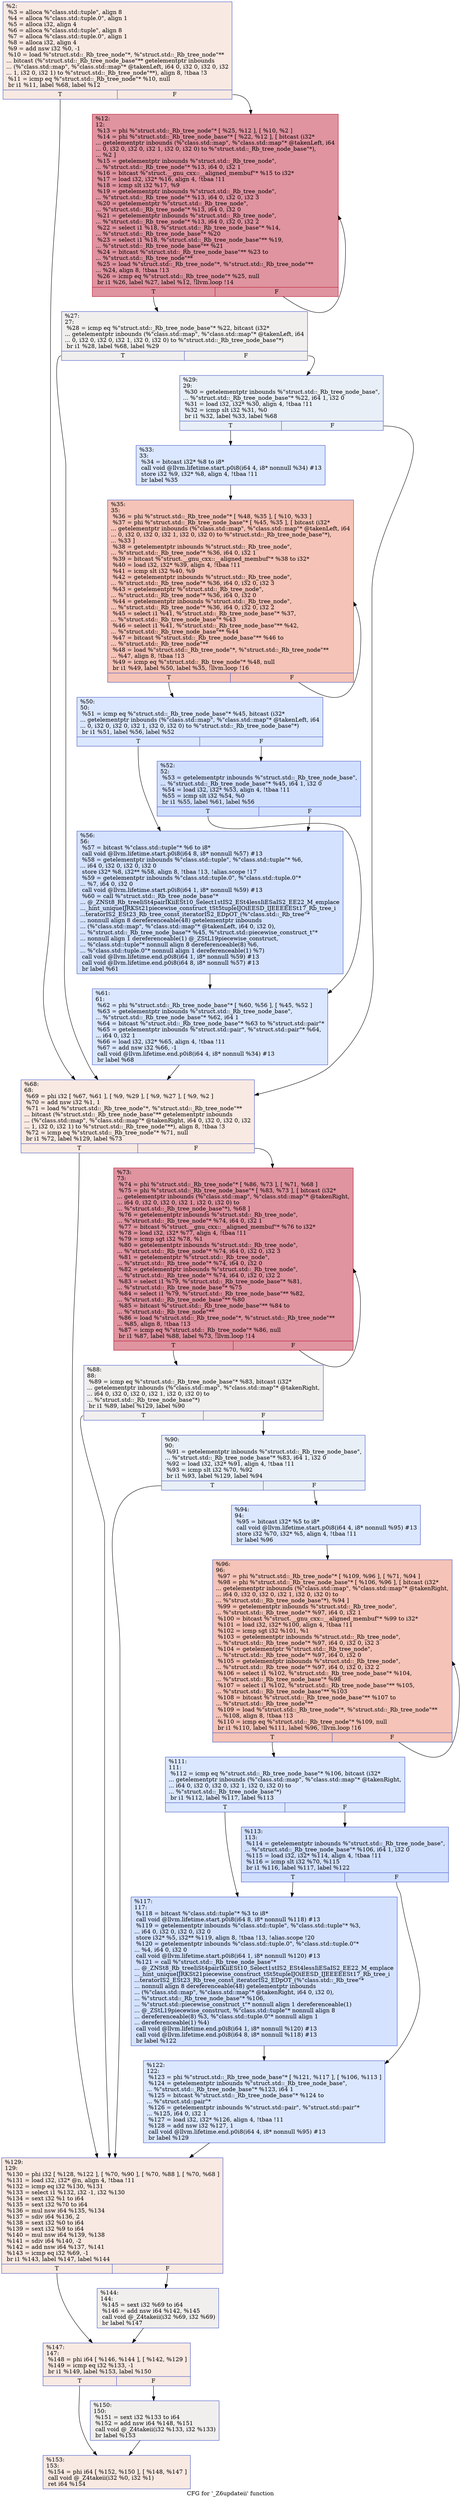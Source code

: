 digraph "CFG for '_Z6updateii' function" {
	label="CFG for '_Z6updateii' function";

	Node0x55b4960f12e0 [shape=record,color="#3d50c3ff", style=filled, fillcolor="#efcebd70",label="{%2:\l  %3 = alloca %\"class.std::tuple\", align 8\l  %4 = alloca %\"class.std::tuple.0\", align 1\l  %5 = alloca i32, align 4\l  %6 = alloca %\"class.std::tuple\", align 8\l  %7 = alloca %\"class.std::tuple.0\", align 1\l  %8 = alloca i32, align 4\l  %9 = add nsw i32 %0, -1\l  %10 = load %\"struct.std::_Rb_tree_node\"*, %\"struct.std::_Rb_tree_node\"**\l... bitcast (%\"struct.std::_Rb_tree_node_base\"** getelementptr inbounds\l... (%\"class.std::map\", %\"class.std::map\"* @takenLeft, i64 0, i32 0, i32 0, i32\l... 1, i32 0, i32 1) to %\"struct.std::_Rb_tree_node\"**), align 8, !tbaa !3\l  %11 = icmp eq %\"struct.std::_Rb_tree_node\"* %10, null\l  br i1 %11, label %68, label %12\l|{<s0>T|<s1>F}}"];
	Node0x55b4960f12e0:s0 -> Node0x55b4960f1440;
	Node0x55b4960f12e0:s1 -> Node0x55b4960f1870;
	Node0x55b4960f1870 [shape=record,color="#b70d28ff", style=filled, fillcolor="#b70d2870",label="{%12:\l12:                                               \l  %13 = phi %\"struct.std::_Rb_tree_node\"* [ %25, %12 ], [ %10, %2 ]\l  %14 = phi %\"struct.std::_Rb_tree_node_base\"* [ %22, %12 ], [ bitcast (i32*\l... getelementptr inbounds (%\"class.std::map\", %\"class.std::map\"* @takenLeft, i64\l... 0, i32 0, i32 0, i32 1, i32 0, i32 0) to %\"struct.std::_Rb_tree_node_base\"*),\l... %2 ]\l  %15 = getelementptr inbounds %\"struct.std::_Rb_tree_node\",\l... %\"struct.std::_Rb_tree_node\"* %13, i64 0, i32 1\l  %16 = bitcast %\"struct.__gnu_cxx::__aligned_membuf\"* %15 to i32*\l  %17 = load i32, i32* %16, align 4, !tbaa !11\l  %18 = icmp slt i32 %17, %9\l  %19 = getelementptr inbounds %\"struct.std::_Rb_tree_node\",\l... %\"struct.std::_Rb_tree_node\"* %13, i64 0, i32 0, i32 3\l  %20 = getelementptr %\"struct.std::_Rb_tree_node\",\l... %\"struct.std::_Rb_tree_node\"* %13, i64 0, i32 0\l  %21 = getelementptr inbounds %\"struct.std::_Rb_tree_node\",\l... %\"struct.std::_Rb_tree_node\"* %13, i64 0, i32 0, i32 2\l  %22 = select i1 %18, %\"struct.std::_Rb_tree_node_base\"* %14,\l... %\"struct.std::_Rb_tree_node_base\"* %20\l  %23 = select i1 %18, %\"struct.std::_Rb_tree_node_base\"** %19,\l... %\"struct.std::_Rb_tree_node_base\"** %21\l  %24 = bitcast %\"struct.std::_Rb_tree_node_base\"** %23 to\l... %\"struct.std::_Rb_tree_node\"**\l  %25 = load %\"struct.std::_Rb_tree_node\"*, %\"struct.std::_Rb_tree_node\"**\l... %24, align 8, !tbaa !13\l  %26 = icmp eq %\"struct.std::_Rb_tree_node\"* %25, null\l  br i1 %26, label %27, label %12, !llvm.loop !14\l|{<s0>T|<s1>F}}"];
	Node0x55b4960f1870:s0 -> Node0x55b4960f78a0;
	Node0x55b4960f1870:s1 -> Node0x55b4960f1870;
	Node0x55b4960f78a0 [shape=record,color="#3d50c3ff", style=filled, fillcolor="#e0dbd870",label="{%27:\l27:                                               \l  %28 = icmp eq %\"struct.std::_Rb_tree_node_base\"* %22, bitcast (i32*\l... getelementptr inbounds (%\"class.std::map\", %\"class.std::map\"* @takenLeft, i64\l... 0, i32 0, i32 0, i32 1, i32 0, i32 0) to %\"struct.std::_Rb_tree_node_base\"*)\l  br i1 %28, label %68, label %29\l|{<s0>T|<s1>F}}"];
	Node0x55b4960f78a0:s0 -> Node0x55b4960f1440;
	Node0x55b4960f78a0:s1 -> Node0x55b4960f7a30;
	Node0x55b4960f7a30 [shape=record,color="#3d50c3ff", style=filled, fillcolor="#cedaeb70",label="{%29:\l29:                                               \l  %30 = getelementptr inbounds %\"struct.std::_Rb_tree_node_base\",\l... %\"struct.std::_Rb_tree_node_base\"* %22, i64 1, i32 0\l  %31 = load i32, i32* %30, align 4, !tbaa !11\l  %32 = icmp slt i32 %31, %0\l  br i1 %32, label %33, label %68\l|{<s0>T|<s1>F}}"];
	Node0x55b4960f7a30:s0 -> Node0x55b4960f7cf0;
	Node0x55b4960f7a30:s1 -> Node0x55b4960f1440;
	Node0x55b4960f7cf0 [shape=record,color="#3d50c3ff", style=filled, fillcolor="#aec9fc70",label="{%33:\l33:                                               \l  %34 = bitcast i32* %8 to i8*\l  call void @llvm.lifetime.start.p0i8(i64 4, i8* nonnull %34) #13\l  store i32 %9, i32* %8, align 4, !tbaa !11\l  br label %35\l}"];
	Node0x55b4960f7cf0 -> Node0x55b4960f8020;
	Node0x55b4960f8020 [shape=record,color="#3d50c3ff", style=filled, fillcolor="#e8765c70",label="{%35:\l35:                                               \l  %36 = phi %\"struct.std::_Rb_tree_node\"* [ %48, %35 ], [ %10, %33 ]\l  %37 = phi %\"struct.std::_Rb_tree_node_base\"* [ %45, %35 ], [ bitcast (i32*\l... getelementptr inbounds (%\"class.std::map\", %\"class.std::map\"* @takenLeft, i64\l... 0, i32 0, i32 0, i32 1, i32 0, i32 0) to %\"struct.std::_Rb_tree_node_base\"*),\l... %33 ]\l  %38 = getelementptr inbounds %\"struct.std::_Rb_tree_node\",\l... %\"struct.std::_Rb_tree_node\"* %36, i64 0, i32 1\l  %39 = bitcast %\"struct.__gnu_cxx::__aligned_membuf\"* %38 to i32*\l  %40 = load i32, i32* %39, align 4, !tbaa !11\l  %41 = icmp slt i32 %40, %9\l  %42 = getelementptr inbounds %\"struct.std::_Rb_tree_node\",\l... %\"struct.std::_Rb_tree_node\"* %36, i64 0, i32 0, i32 3\l  %43 = getelementptr %\"struct.std::_Rb_tree_node\",\l... %\"struct.std::_Rb_tree_node\"* %36, i64 0, i32 0\l  %44 = getelementptr inbounds %\"struct.std::_Rb_tree_node\",\l... %\"struct.std::_Rb_tree_node\"* %36, i64 0, i32 0, i32 2\l  %45 = select i1 %41, %\"struct.std::_Rb_tree_node_base\"* %37,\l... %\"struct.std::_Rb_tree_node_base\"* %43\l  %46 = select i1 %41, %\"struct.std::_Rb_tree_node_base\"** %42,\l... %\"struct.std::_Rb_tree_node_base\"** %44\l  %47 = bitcast %\"struct.std::_Rb_tree_node_base\"** %46 to\l... %\"struct.std::_Rb_tree_node\"**\l  %48 = load %\"struct.std::_Rb_tree_node\"*, %\"struct.std::_Rb_tree_node\"**\l... %47, align 8, !tbaa !13\l  %49 = icmp eq %\"struct.std::_Rb_tree_node\"* %48, null\l  br i1 %49, label %50, label %35, !llvm.loop !16\l|{<s0>T|<s1>F}}"];
	Node0x55b4960f8020:s0 -> Node0x55b4960f89c0;
	Node0x55b4960f8020:s1 -> Node0x55b4960f8020;
	Node0x55b4960f89c0 [shape=record,color="#3d50c3ff", style=filled, fillcolor="#aec9fc70",label="{%50:\l50:                                               \l  %51 = icmp eq %\"struct.std::_Rb_tree_node_base\"* %45, bitcast (i32*\l... getelementptr inbounds (%\"class.std::map\", %\"class.std::map\"* @takenLeft, i64\l... 0, i32 0, i32 0, i32 1, i32 0, i32 0) to %\"struct.std::_Rb_tree_node_base\"*)\l  br i1 %51, label %56, label %52\l|{<s0>T|<s1>F}}"];
	Node0x55b4960f89c0:s0 -> Node0x55b4960f8b50;
	Node0x55b4960f89c0:s1 -> Node0x55b4960f8ba0;
	Node0x55b4960f8ba0 [shape=record,color="#3d50c3ff", style=filled, fillcolor="#96b7ff70",label="{%52:\l52:                                               \l  %53 = getelementptr inbounds %\"struct.std::_Rb_tree_node_base\",\l... %\"struct.std::_Rb_tree_node_base\"* %45, i64 1, i32 0\l  %54 = load i32, i32* %53, align 4, !tbaa !11\l  %55 = icmp slt i32 %54, %0\l  br i1 %55, label %61, label %56\l|{<s0>T|<s1>F}}"];
	Node0x55b4960f8ba0:s0 -> Node0x55b4960f8e60;
	Node0x55b4960f8ba0:s1 -> Node0x55b4960f8b50;
	Node0x55b4960f8b50 [shape=record,color="#3d50c3ff", style=filled, fillcolor="#9ebeff70",label="{%56:\l56:                                               \l  %57 = bitcast %\"class.std::tuple\"* %6 to i8*\l  call void @llvm.lifetime.start.p0i8(i64 8, i8* nonnull %57) #13\l  %58 = getelementptr inbounds %\"class.std::tuple\", %\"class.std::tuple\"* %6,\l... i64 0, i32 0, i32 0, i32 0\l  store i32* %8, i32** %58, align 8, !tbaa !13, !alias.scope !17\l  %59 = getelementptr inbounds %\"class.std::tuple.0\", %\"class.std::tuple.0\"*\l... %7, i64 0, i32 0\l  call void @llvm.lifetime.start.p0i8(i64 1, i8* nonnull %59) #13\l  %60 = call %\"struct.std::_Rb_tree_node_base\"*\l... @_ZNSt8_Rb_treeIiSt4pairIKiiESt10_Select1stIS2_ESt4lessIiESaIS2_EE22_M_emplace\l..._hint_uniqueIJRKSt21piecewise_construct_tSt5tupleIJOiEESD_IJEEEEESt17_Rb_tree_i\l...teratorIS2_ESt23_Rb_tree_const_iteratorIS2_EDpOT_(%\"class.std::_Rb_tree\"*\l... nonnull align 8 dereferenceable(48) getelementptr inbounds\l... (%\"class.std::map\", %\"class.std::map\"* @takenLeft, i64 0, i32 0),\l... %\"struct.std::_Rb_tree_node_base\"* %45, %\"struct.std::piecewise_construct_t\"*\l... nonnull align 1 dereferenceable(1) @_ZStL19piecewise_construct,\l... %\"class.std::tuple\"* nonnull align 8 dereferenceable(8) %6,\l... %\"class.std::tuple.0\"* nonnull align 1 dereferenceable(1) %7)\l  call void @llvm.lifetime.end.p0i8(i64 1, i8* nonnull %59) #13\l  call void @llvm.lifetime.end.p0i8(i64 8, i8* nonnull %57) #13\l  br label %61\l}"];
	Node0x55b4960f8b50 -> Node0x55b4960f8e60;
	Node0x55b4960f8e60 [shape=record,color="#3d50c3ff", style=filled, fillcolor="#aec9fc70",label="{%61:\l61:                                               \l  %62 = phi %\"struct.std::_Rb_tree_node_base\"* [ %60, %56 ], [ %45, %52 ]\l  %63 = getelementptr inbounds %\"struct.std::_Rb_tree_node_base\",\l... %\"struct.std::_Rb_tree_node_base\"* %62, i64 1\l  %64 = bitcast %\"struct.std::_Rb_tree_node_base\"* %63 to %\"struct.std::pair\"*\l  %65 = getelementptr inbounds %\"struct.std::pair\", %\"struct.std::pair\"* %64,\l... i64 0, i32 1\l  %66 = load i32, i32* %65, align 4, !tbaa !11\l  %67 = add nsw i32 %66, -1\l  call void @llvm.lifetime.end.p0i8(i64 4, i8* nonnull %34) #13\l  br label %68\l}"];
	Node0x55b4960f8e60 -> Node0x55b4960f1440;
	Node0x55b4960f1440 [shape=record,color="#3d50c3ff", style=filled, fillcolor="#efcebd70",label="{%68:\l68:                                               \l  %69 = phi i32 [ %67, %61 ], [ %9, %29 ], [ %9, %27 ], [ %9, %2 ]\l  %70 = add nsw i32 %1, 1\l  %71 = load %\"struct.std::_Rb_tree_node\"*, %\"struct.std::_Rb_tree_node\"**\l... bitcast (%\"struct.std::_Rb_tree_node_base\"** getelementptr inbounds\l... (%\"class.std::map\", %\"class.std::map\"* @takenRight, i64 0, i32 0, i32 0, i32\l... 1, i32 0, i32 1) to %\"struct.std::_Rb_tree_node\"**), align 8, !tbaa !3\l  %72 = icmp eq %\"struct.std::_Rb_tree_node\"* %71, null\l  br i1 %72, label %129, label %73\l|{<s0>T|<s1>F}}"];
	Node0x55b4960f1440:s0 -> Node0x55b4960e1890;
	Node0x55b4960f1440:s1 -> Node0x55b4960e18e0;
	Node0x55b4960e18e0 [shape=record,color="#b70d28ff", style=filled, fillcolor="#b70d2870",label="{%73:\l73:                                               \l  %74 = phi %\"struct.std::_Rb_tree_node\"* [ %86, %73 ], [ %71, %68 ]\l  %75 = phi %\"struct.std::_Rb_tree_node_base\"* [ %83, %73 ], [ bitcast (i32*\l... getelementptr inbounds (%\"class.std::map\", %\"class.std::map\"* @takenRight,\l... i64 0, i32 0, i32 0, i32 1, i32 0, i32 0) to\l... %\"struct.std::_Rb_tree_node_base\"*), %68 ]\l  %76 = getelementptr inbounds %\"struct.std::_Rb_tree_node\",\l... %\"struct.std::_Rb_tree_node\"* %74, i64 0, i32 1\l  %77 = bitcast %\"struct.__gnu_cxx::__aligned_membuf\"* %76 to i32*\l  %78 = load i32, i32* %77, align 4, !tbaa !11\l  %79 = icmp sgt i32 %78, %1\l  %80 = getelementptr inbounds %\"struct.std::_Rb_tree_node\",\l... %\"struct.std::_Rb_tree_node\"* %74, i64 0, i32 0, i32 3\l  %81 = getelementptr %\"struct.std::_Rb_tree_node\",\l... %\"struct.std::_Rb_tree_node\"* %74, i64 0, i32 0\l  %82 = getelementptr inbounds %\"struct.std::_Rb_tree_node\",\l... %\"struct.std::_Rb_tree_node\"* %74, i64 0, i32 0, i32 2\l  %83 = select i1 %79, %\"struct.std::_Rb_tree_node_base\"* %81,\l... %\"struct.std::_Rb_tree_node_base\"* %75\l  %84 = select i1 %79, %\"struct.std::_Rb_tree_node_base\"** %82,\l... %\"struct.std::_Rb_tree_node_base\"** %80\l  %85 = bitcast %\"struct.std::_Rb_tree_node_base\"** %84 to\l... %\"struct.std::_Rb_tree_node\"**\l  %86 = load %\"struct.std::_Rb_tree_node\"*, %\"struct.std::_Rb_tree_node\"**\l... %85, align 8, !tbaa !13\l  %87 = icmp eq %\"struct.std::_Rb_tree_node\"* %86, null\l  br i1 %87, label %88, label %73, !llvm.loop !14\l|{<s0>T|<s1>F}}"];
	Node0x55b4960e18e0:s0 -> Node0x55b4960fac00;
	Node0x55b4960e18e0:s1 -> Node0x55b4960e18e0;
	Node0x55b4960fac00 [shape=record,color="#3d50c3ff", style=filled, fillcolor="#e0dbd870",label="{%88:\l88:                                               \l  %89 = icmp eq %\"struct.std::_Rb_tree_node_base\"* %83, bitcast (i32*\l... getelementptr inbounds (%\"class.std::map\", %\"class.std::map\"* @takenRight,\l... i64 0, i32 0, i32 0, i32 1, i32 0, i32 0) to\l... %\"struct.std::_Rb_tree_node_base\"*)\l  br i1 %89, label %129, label %90\l|{<s0>T|<s1>F}}"];
	Node0x55b4960fac00:s0 -> Node0x55b4960e1890;
	Node0x55b4960fac00:s1 -> Node0x55b4960fad90;
	Node0x55b4960fad90 [shape=record,color="#3d50c3ff", style=filled, fillcolor="#cedaeb70",label="{%90:\l90:                                               \l  %91 = getelementptr inbounds %\"struct.std::_Rb_tree_node_base\",\l... %\"struct.std::_Rb_tree_node_base\"* %83, i64 1, i32 0\l  %92 = load i32, i32* %91, align 4, !tbaa !11\l  %93 = icmp slt i32 %70, %92\l  br i1 %93, label %129, label %94\l|{<s0>T|<s1>F}}"];
	Node0x55b4960fad90:s0 -> Node0x55b4960e1890;
	Node0x55b4960fad90:s1 -> Node0x55b4960f9ee0;
	Node0x55b4960f9ee0 [shape=record,color="#3d50c3ff", style=filled, fillcolor="#aec9fc70",label="{%94:\l94:                                               \l  %95 = bitcast i32* %5 to i8*\l  call void @llvm.lifetime.start.p0i8(i64 4, i8* nonnull %95) #13\l  store i32 %70, i32* %5, align 4, !tbaa !11\l  br label %96\l}"];
	Node0x55b4960f9ee0 -> Node0x55b4960fa210;
	Node0x55b4960fa210 [shape=record,color="#3d50c3ff", style=filled, fillcolor="#e8765c70",label="{%96:\l96:                                               \l  %97 = phi %\"struct.std::_Rb_tree_node\"* [ %109, %96 ], [ %71, %94 ]\l  %98 = phi %\"struct.std::_Rb_tree_node_base\"* [ %106, %96 ], [ bitcast (i32*\l... getelementptr inbounds (%\"class.std::map\", %\"class.std::map\"* @takenRight,\l... i64 0, i32 0, i32 0, i32 1, i32 0, i32 0) to\l... %\"struct.std::_Rb_tree_node_base\"*), %94 ]\l  %99 = getelementptr inbounds %\"struct.std::_Rb_tree_node\",\l... %\"struct.std::_Rb_tree_node\"* %97, i64 0, i32 1\l  %100 = bitcast %\"struct.__gnu_cxx::__aligned_membuf\"* %99 to i32*\l  %101 = load i32, i32* %100, align 4, !tbaa !11\l  %102 = icmp sgt i32 %101, %1\l  %103 = getelementptr inbounds %\"struct.std::_Rb_tree_node\",\l... %\"struct.std::_Rb_tree_node\"* %97, i64 0, i32 0, i32 3\l  %104 = getelementptr %\"struct.std::_Rb_tree_node\",\l... %\"struct.std::_Rb_tree_node\"* %97, i64 0, i32 0\l  %105 = getelementptr inbounds %\"struct.std::_Rb_tree_node\",\l... %\"struct.std::_Rb_tree_node\"* %97, i64 0, i32 0, i32 2\l  %106 = select i1 %102, %\"struct.std::_Rb_tree_node_base\"* %104,\l... %\"struct.std::_Rb_tree_node_base\"* %98\l  %107 = select i1 %102, %\"struct.std::_Rb_tree_node_base\"** %105,\l... %\"struct.std::_Rb_tree_node_base\"** %103\l  %108 = bitcast %\"struct.std::_Rb_tree_node_base\"** %107 to\l... %\"struct.std::_Rb_tree_node\"**\l  %109 = load %\"struct.std::_Rb_tree_node\"*, %\"struct.std::_Rb_tree_node\"**\l... %108, align 8, !tbaa !13\l  %110 = icmp eq %\"struct.std::_Rb_tree_node\"* %109, null\l  br i1 %110, label %111, label %96, !llvm.loop !16\l|{<s0>T|<s1>F}}"];
	Node0x55b4960fa210:s0 -> Node0x55b4960fc350;
	Node0x55b4960fa210:s1 -> Node0x55b4960fa210;
	Node0x55b4960fc350 [shape=record,color="#3d50c3ff", style=filled, fillcolor="#aec9fc70",label="{%111:\l111:                                              \l  %112 = icmp eq %\"struct.std::_Rb_tree_node_base\"* %106, bitcast (i32*\l... getelementptr inbounds (%\"class.std::map\", %\"class.std::map\"* @takenRight,\l... i64 0, i32 0, i32 0, i32 1, i32 0, i32 0) to\l... %\"struct.std::_Rb_tree_node_base\"*)\l  br i1 %112, label %117, label %113\l|{<s0>T|<s1>F}}"];
	Node0x55b4960fc350:s0 -> Node0x55b4960fc4e0;
	Node0x55b4960fc350:s1 -> Node0x55b4960fc530;
	Node0x55b4960fc530 [shape=record,color="#3d50c3ff", style=filled, fillcolor="#96b7ff70",label="{%113:\l113:                                              \l  %114 = getelementptr inbounds %\"struct.std::_Rb_tree_node_base\",\l... %\"struct.std::_Rb_tree_node_base\"* %106, i64 1, i32 0\l  %115 = load i32, i32* %114, align 4, !tbaa !11\l  %116 = icmp slt i32 %70, %115\l  br i1 %116, label %117, label %122\l|{<s0>T|<s1>F}}"];
	Node0x55b4960fc530:s0 -> Node0x55b4960fc4e0;
	Node0x55b4960fc530:s1 -> Node0x55b4960fc7f0;
	Node0x55b4960fc4e0 [shape=record,color="#3d50c3ff", style=filled, fillcolor="#9ebeff70",label="{%117:\l117:                                              \l  %118 = bitcast %\"class.std::tuple\"* %3 to i8*\l  call void @llvm.lifetime.start.p0i8(i64 8, i8* nonnull %118) #13\l  %119 = getelementptr inbounds %\"class.std::tuple\", %\"class.std::tuple\"* %3,\l... i64 0, i32 0, i32 0, i32 0\l  store i32* %5, i32** %119, align 8, !tbaa !13, !alias.scope !20\l  %120 = getelementptr inbounds %\"class.std::tuple.0\", %\"class.std::tuple.0\"*\l... %4, i64 0, i32 0\l  call void @llvm.lifetime.start.p0i8(i64 1, i8* nonnull %120) #13\l  %121 = call %\"struct.std::_Rb_tree_node_base\"*\l... @_ZNSt8_Rb_treeIiSt4pairIKiiESt10_Select1stIS2_ESt4lessIiESaIS2_EE22_M_emplace\l..._hint_uniqueIJRKSt21piecewise_construct_tSt5tupleIJOiEESD_IJEEEEESt17_Rb_tree_i\l...teratorIS2_ESt23_Rb_tree_const_iteratorIS2_EDpOT_(%\"class.std::_Rb_tree\"*\l... nonnull align 8 dereferenceable(48) getelementptr inbounds\l... (%\"class.std::map\", %\"class.std::map\"* @takenRight, i64 0, i32 0),\l... %\"struct.std::_Rb_tree_node_base\"* %106,\l... %\"struct.std::piecewise_construct_t\"* nonnull align 1 dereferenceable(1)\l... @_ZStL19piecewise_construct, %\"class.std::tuple\"* nonnull align 8\l... dereferenceable(8) %3, %\"class.std::tuple.0\"* nonnull align 1\l... dereferenceable(1) %4)\l  call void @llvm.lifetime.end.p0i8(i64 1, i8* nonnull %120) #13\l  call void @llvm.lifetime.end.p0i8(i64 8, i8* nonnull %118) #13\l  br label %122\l}"];
	Node0x55b4960fc4e0 -> Node0x55b4960fc7f0;
	Node0x55b4960fc7f0 [shape=record,color="#3d50c3ff", style=filled, fillcolor="#aec9fc70",label="{%122:\l122:                                              \l  %123 = phi %\"struct.std::_Rb_tree_node_base\"* [ %121, %117 ], [ %106, %113 ]\l  %124 = getelementptr inbounds %\"struct.std::_Rb_tree_node_base\",\l... %\"struct.std::_Rb_tree_node_base\"* %123, i64 1\l  %125 = bitcast %\"struct.std::_Rb_tree_node_base\"* %124 to\l... %\"struct.std::pair\"*\l  %126 = getelementptr inbounds %\"struct.std::pair\", %\"struct.std::pair\"*\l... %125, i64 0, i32 1\l  %127 = load i32, i32* %126, align 4, !tbaa !11\l  %128 = add nsw i32 %127, 1\l  call void @llvm.lifetime.end.p0i8(i64 4, i8* nonnull %95) #13\l  br label %129\l}"];
	Node0x55b4960fc7f0 -> Node0x55b4960e1890;
	Node0x55b4960e1890 [shape=record,color="#3d50c3ff", style=filled, fillcolor="#efcebd70",label="{%129:\l129:                                              \l  %130 = phi i32 [ %128, %122 ], [ %70, %90 ], [ %70, %88 ], [ %70, %68 ]\l  %131 = load i32, i32* @n, align 4, !tbaa !11\l  %132 = icmp eq i32 %130, %131\l  %133 = select i1 %132, i32 -1, i32 %130\l  %134 = sext i32 %1 to i64\l  %135 = sext i32 %70 to i64\l  %136 = mul nsw i64 %135, %134\l  %137 = sdiv i64 %136, 2\l  %138 = sext i32 %0 to i64\l  %139 = sext i32 %9 to i64\l  %140 = mul nsw i64 %139, %138\l  %141 = sdiv i64 %140, -2\l  %142 = add nsw i64 %137, %141\l  %143 = icmp eq i32 %69, -1\l  br i1 %143, label %147, label %144\l|{<s0>T|<s1>F}}"];
	Node0x55b4960e1890:s0 -> Node0x55b4960f0610;
	Node0x55b4960e1890:s1 -> Node0x55b4960f0660;
	Node0x55b4960f0660 [shape=record,color="#3d50c3ff", style=filled, fillcolor="#e0dbd870",label="{%144:\l144:                                              \l  %145 = sext i32 %69 to i64\l  %146 = add nsw i64 %142, %145\l  call void @_Z4takeii(i32 %69, i32 %69)\l  br label %147\l}"];
	Node0x55b4960f0660 -> Node0x55b4960f0610;
	Node0x55b4960f0610 [shape=record,color="#3d50c3ff", style=filled, fillcolor="#efcebd70",label="{%147:\l147:                                              \l  %148 = phi i64 [ %146, %144 ], [ %142, %129 ]\l  %149 = icmp eq i32 %133, -1\l  br i1 %149, label %153, label %150\l|{<s0>T|<s1>F}}"];
	Node0x55b4960f0610:s0 -> Node0x55b496100340;
	Node0x55b4960f0610:s1 -> Node0x55b496100390;
	Node0x55b496100390 [shape=record,color="#3d50c3ff", style=filled, fillcolor="#e0dbd870",label="{%150:\l150:                                              \l  %151 = sext i32 %133 to i64\l  %152 = add nsw i64 %148, %151\l  call void @_Z4takeii(i32 %133, i32 %133)\l  br label %153\l}"];
	Node0x55b496100390 -> Node0x55b496100340;
	Node0x55b496100340 [shape=record,color="#3d50c3ff", style=filled, fillcolor="#efcebd70",label="{%153:\l153:                                              \l  %154 = phi i64 [ %152, %150 ], [ %148, %147 ]\l  call void @_Z4takeii(i32 %0, i32 %1)\l  ret i64 %154\l}"];
}

